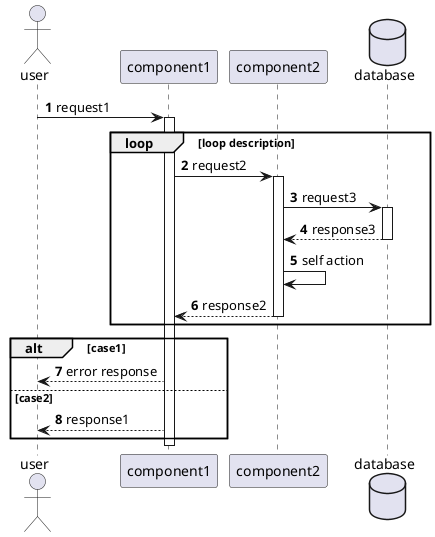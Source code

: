 @startuml

actor user
participant component1
participant component2
database "database" as db

autonumber

user -> component1: request1
activate component1

  loop loop description
    component1 -> component2: request2
    activate component2
      component2 -> db: request3
      activate db
        component2 <-- db: response3
      deactivate db
      component2 -> component2: self action
      component1 <-- component2: response2
    deactivate component2
  end loop1

  alt case1
    user <-- component1: error response
  else case2
   user <-- component1: response1
  end
deactivate component1

@enduml
